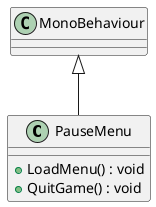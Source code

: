 @startuml
class PauseMenu {
    + LoadMenu() : void
    + QuitGame() : void
}
MonoBehaviour <|-- PauseMenu
@enduml
